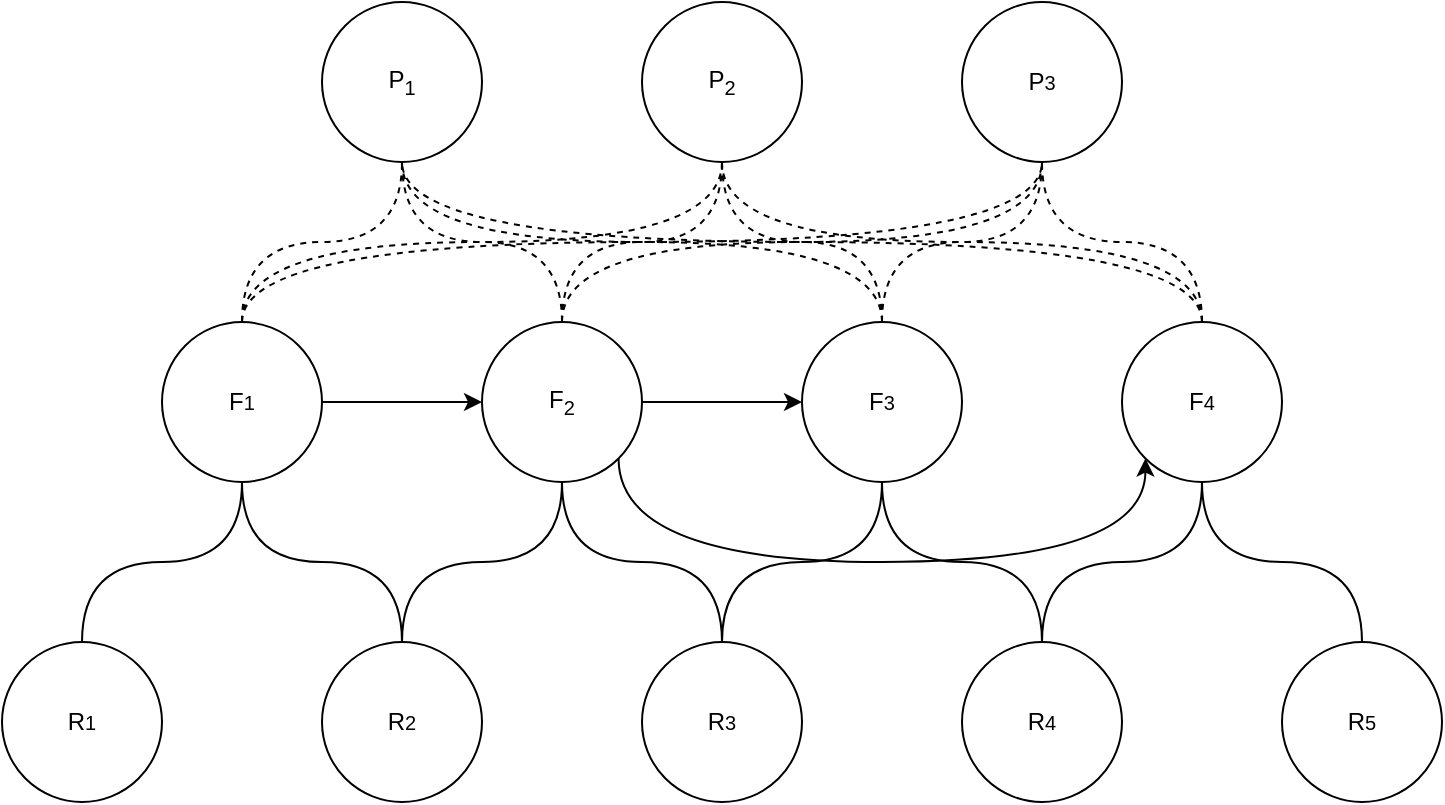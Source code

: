 <mxfile version="24.2.5" type="device">
  <diagram name="Страница — 1" id="dNB7IW68-rinD226dug3">
    <mxGraphModel dx="871" dy="674" grid="1" gridSize="10" guides="1" tooltips="1" connect="1" arrows="1" fold="1" page="1" pageScale="1" pageWidth="827" pageHeight="1169" math="0" shadow="0">
      <root>
        <mxCell id="0" />
        <mxCell id="1" parent="0" />
        <mxCell id="tZ8058wf7Hj-AA14sAlN-2" value="P&lt;sub&gt;1&lt;/sub&gt;" style="ellipse;whiteSpace=wrap;html=1;aspect=fixed;" vertex="1" parent="1">
          <mxGeometry x="200" y="160" width="80" height="80" as="geometry" />
        </mxCell>
        <mxCell id="tZ8058wf7Hj-AA14sAlN-3" value="P&lt;sub&gt;2&lt;/sub&gt;" style="ellipse;whiteSpace=wrap;html=1;aspect=fixed;" vertex="1" parent="1">
          <mxGeometry x="360" y="160" width="80" height="80" as="geometry" />
        </mxCell>
        <mxCell id="tZ8058wf7Hj-AA14sAlN-4" value="P&lt;span style=&quot;font-size: 10px;&quot;&gt;3&lt;/span&gt;" style="ellipse;whiteSpace=wrap;html=1;aspect=fixed;" vertex="1" parent="1">
          <mxGeometry x="520" y="160" width="80" height="80" as="geometry" />
        </mxCell>
        <mxCell id="tZ8058wf7Hj-AA14sAlN-23" style="edgeStyle=orthogonalEdgeStyle;curved=1;rounded=0;orthogonalLoop=1;jettySize=auto;html=1;exitX=1;exitY=0.5;exitDx=0;exitDy=0;entryX=0;entryY=0.5;entryDx=0;entryDy=0;" edge="1" parent="1" source="tZ8058wf7Hj-AA14sAlN-5" target="tZ8058wf7Hj-AA14sAlN-7">
          <mxGeometry relative="1" as="geometry" />
        </mxCell>
        <mxCell id="tZ8058wf7Hj-AA14sAlN-26" style="edgeStyle=orthogonalEdgeStyle;curved=1;rounded=0;orthogonalLoop=1;jettySize=auto;html=1;exitX=1;exitY=1;exitDx=0;exitDy=0;entryX=0;entryY=1;entryDx=0;entryDy=0;elbow=vertical;" edge="1" parent="1" source="tZ8058wf7Hj-AA14sAlN-5" target="tZ8058wf7Hj-AA14sAlN-8">
          <mxGeometry relative="1" as="geometry">
            <Array as="points">
              <mxPoint x="348" y="440" />
              <mxPoint x="612" y="440" />
            </Array>
          </mxGeometry>
        </mxCell>
        <mxCell id="tZ8058wf7Hj-AA14sAlN-30" style="edgeStyle=orthogonalEdgeStyle;curved=1;rounded=0;orthogonalLoop=1;jettySize=auto;html=1;exitX=0.5;exitY=0;exitDx=0;exitDy=0;entryX=0.5;entryY=1;entryDx=0;entryDy=0;elbow=vertical;dashed=1;endArrow=none;endFill=0;" edge="1" parent="1" source="tZ8058wf7Hj-AA14sAlN-5" target="tZ8058wf7Hj-AA14sAlN-2">
          <mxGeometry relative="1" as="geometry" />
        </mxCell>
        <mxCell id="tZ8058wf7Hj-AA14sAlN-32" style="edgeStyle=orthogonalEdgeStyle;curved=1;rounded=0;orthogonalLoop=1;jettySize=auto;html=1;exitX=0.5;exitY=0;exitDx=0;exitDy=0;entryX=0.5;entryY=1;entryDx=0;entryDy=0;elbow=vertical;endArrow=none;endFill=0;dashed=1;" edge="1" parent="1" source="tZ8058wf7Hj-AA14sAlN-5" target="tZ8058wf7Hj-AA14sAlN-3">
          <mxGeometry relative="1" as="geometry" />
        </mxCell>
        <mxCell id="tZ8058wf7Hj-AA14sAlN-33" style="edgeStyle=orthogonalEdgeStyle;curved=1;rounded=0;orthogonalLoop=1;jettySize=auto;html=1;exitX=0.5;exitY=0;exitDx=0;exitDy=0;entryX=0.5;entryY=1;entryDx=0;entryDy=0;elbow=vertical;endArrow=none;endFill=0;dashed=1;" edge="1" parent="1" source="tZ8058wf7Hj-AA14sAlN-5" target="tZ8058wf7Hj-AA14sAlN-4">
          <mxGeometry relative="1" as="geometry" />
        </mxCell>
        <mxCell id="tZ8058wf7Hj-AA14sAlN-5" value="F&lt;sub&gt;2&lt;/sub&gt;" style="ellipse;whiteSpace=wrap;html=1;aspect=fixed;" vertex="1" parent="1">
          <mxGeometry x="280" y="320" width="80" height="80" as="geometry" />
        </mxCell>
        <mxCell id="tZ8058wf7Hj-AA14sAlN-22" style="edgeStyle=orthogonalEdgeStyle;curved=1;rounded=0;orthogonalLoop=1;jettySize=auto;html=1;exitX=1;exitY=0.5;exitDx=0;exitDy=0;entryX=0;entryY=0.5;entryDx=0;entryDy=0;" edge="1" parent="1" source="tZ8058wf7Hj-AA14sAlN-6" target="tZ8058wf7Hj-AA14sAlN-5">
          <mxGeometry relative="1" as="geometry" />
        </mxCell>
        <mxCell id="tZ8058wf7Hj-AA14sAlN-27" style="edgeStyle=orthogonalEdgeStyle;curved=1;rounded=0;orthogonalLoop=1;jettySize=auto;html=1;exitX=0.5;exitY=0;exitDx=0;exitDy=0;entryX=0.5;entryY=1;entryDx=0;entryDy=0;elbow=vertical;endArrow=none;endFill=0;dashed=1;" edge="1" parent="1" source="tZ8058wf7Hj-AA14sAlN-6" target="tZ8058wf7Hj-AA14sAlN-2">
          <mxGeometry relative="1" as="geometry" />
        </mxCell>
        <mxCell id="tZ8058wf7Hj-AA14sAlN-28" style="edgeStyle=orthogonalEdgeStyle;curved=1;rounded=0;orthogonalLoop=1;jettySize=auto;html=1;exitX=0.5;exitY=0;exitDx=0;exitDy=0;entryX=0.5;entryY=1;entryDx=0;entryDy=0;elbow=vertical;endArrow=none;endFill=0;dashed=1;" edge="1" parent="1" source="tZ8058wf7Hj-AA14sAlN-6" target="tZ8058wf7Hj-AA14sAlN-3">
          <mxGeometry relative="1" as="geometry" />
        </mxCell>
        <mxCell id="tZ8058wf7Hj-AA14sAlN-29" style="edgeStyle=orthogonalEdgeStyle;curved=1;rounded=0;orthogonalLoop=1;jettySize=auto;html=1;exitX=0.5;exitY=0;exitDx=0;exitDy=0;entryX=0.5;entryY=1;entryDx=0;entryDy=0;elbow=vertical;endArrow=none;endFill=0;dashed=1;" edge="1" parent="1" source="tZ8058wf7Hj-AA14sAlN-6" target="tZ8058wf7Hj-AA14sAlN-4">
          <mxGeometry relative="1" as="geometry" />
        </mxCell>
        <mxCell id="tZ8058wf7Hj-AA14sAlN-6" value="F&lt;span style=&quot;font-size: 10px;&quot;&gt;1&lt;/span&gt;" style="ellipse;whiteSpace=wrap;html=1;aspect=fixed;" vertex="1" parent="1">
          <mxGeometry x="120" y="320" width="80" height="80" as="geometry" />
        </mxCell>
        <mxCell id="tZ8058wf7Hj-AA14sAlN-34" style="edgeStyle=orthogonalEdgeStyle;curved=1;rounded=0;orthogonalLoop=1;jettySize=auto;html=1;exitX=0.5;exitY=0;exitDx=0;exitDy=0;entryX=0.5;entryY=1;entryDx=0;entryDy=0;elbow=vertical;endArrow=none;endFill=0;dashed=1;" edge="1" parent="1" source="tZ8058wf7Hj-AA14sAlN-7" target="tZ8058wf7Hj-AA14sAlN-2">
          <mxGeometry relative="1" as="geometry" />
        </mxCell>
        <mxCell id="tZ8058wf7Hj-AA14sAlN-35" style="edgeStyle=orthogonalEdgeStyle;curved=1;rounded=0;orthogonalLoop=1;jettySize=auto;html=1;exitX=0.5;exitY=0;exitDx=0;exitDy=0;entryX=0.5;entryY=1;entryDx=0;entryDy=0;elbow=vertical;endArrow=none;endFill=0;dashed=1;" edge="1" parent="1" source="tZ8058wf7Hj-AA14sAlN-7" target="tZ8058wf7Hj-AA14sAlN-3">
          <mxGeometry relative="1" as="geometry" />
        </mxCell>
        <mxCell id="tZ8058wf7Hj-AA14sAlN-36" style="edgeStyle=orthogonalEdgeStyle;curved=1;rounded=0;orthogonalLoop=1;jettySize=auto;html=1;exitX=0.5;exitY=0;exitDx=0;exitDy=0;entryX=0.5;entryY=1;entryDx=0;entryDy=0;elbow=vertical;endArrow=none;endFill=0;dashed=1;" edge="1" parent="1" source="tZ8058wf7Hj-AA14sAlN-7" target="tZ8058wf7Hj-AA14sAlN-4">
          <mxGeometry relative="1" as="geometry" />
        </mxCell>
        <mxCell id="tZ8058wf7Hj-AA14sAlN-7" value="F&lt;span style=&quot;font-size: 10px;&quot;&gt;3&lt;/span&gt;" style="ellipse;whiteSpace=wrap;html=1;aspect=fixed;" vertex="1" parent="1">
          <mxGeometry x="440" y="320" width="80" height="80" as="geometry" />
        </mxCell>
        <mxCell id="tZ8058wf7Hj-AA14sAlN-37" style="edgeStyle=orthogonalEdgeStyle;curved=1;rounded=0;orthogonalLoop=1;jettySize=auto;html=1;exitX=0.5;exitY=0;exitDx=0;exitDy=0;entryX=0.5;entryY=1;entryDx=0;entryDy=0;elbow=vertical;endArrow=none;endFill=0;dashed=1;" edge="1" parent="1" source="tZ8058wf7Hj-AA14sAlN-8" target="tZ8058wf7Hj-AA14sAlN-2">
          <mxGeometry relative="1" as="geometry" />
        </mxCell>
        <mxCell id="tZ8058wf7Hj-AA14sAlN-38" style="edgeStyle=orthogonalEdgeStyle;curved=1;rounded=0;orthogonalLoop=1;jettySize=auto;html=1;exitX=0.5;exitY=0;exitDx=0;exitDy=0;entryX=0.5;entryY=1;entryDx=0;entryDy=0;elbow=vertical;endArrow=none;endFill=0;dashed=1;" edge="1" parent="1" source="tZ8058wf7Hj-AA14sAlN-8" target="tZ8058wf7Hj-AA14sAlN-3">
          <mxGeometry relative="1" as="geometry" />
        </mxCell>
        <mxCell id="tZ8058wf7Hj-AA14sAlN-39" style="edgeStyle=orthogonalEdgeStyle;curved=1;rounded=0;orthogonalLoop=1;jettySize=auto;html=1;exitX=0.5;exitY=0;exitDx=0;exitDy=0;entryX=0.5;entryY=1;entryDx=0;entryDy=0;elbow=vertical;endArrow=none;endFill=0;dashed=1;" edge="1" parent="1" source="tZ8058wf7Hj-AA14sAlN-8" target="tZ8058wf7Hj-AA14sAlN-4">
          <mxGeometry relative="1" as="geometry" />
        </mxCell>
        <mxCell id="tZ8058wf7Hj-AA14sAlN-8" value="F&lt;span style=&quot;font-size: 10px;&quot;&gt;4&lt;/span&gt;" style="ellipse;whiteSpace=wrap;html=1;aspect=fixed;" vertex="1" parent="1">
          <mxGeometry x="600" y="320" width="80" height="80" as="geometry" />
        </mxCell>
        <mxCell id="tZ8058wf7Hj-AA14sAlN-14" style="edgeStyle=orthogonalEdgeStyle;curved=1;rounded=0;orthogonalLoop=1;jettySize=auto;html=1;exitX=0.5;exitY=0;exitDx=0;exitDy=0;entryX=0.5;entryY=1;entryDx=0;entryDy=0;endArrow=none;endFill=0;" edge="1" parent="1" source="tZ8058wf7Hj-AA14sAlN-9" target="tZ8058wf7Hj-AA14sAlN-6">
          <mxGeometry relative="1" as="geometry" />
        </mxCell>
        <mxCell id="tZ8058wf7Hj-AA14sAlN-9" value="R&lt;span style=&quot;font-size: 10px;&quot;&gt;1&lt;/span&gt;" style="ellipse;whiteSpace=wrap;html=1;aspect=fixed;" vertex="1" parent="1">
          <mxGeometry x="40" y="480" width="80" height="80" as="geometry" />
        </mxCell>
        <mxCell id="tZ8058wf7Hj-AA14sAlN-15" style="edgeStyle=orthogonalEdgeStyle;curved=1;rounded=0;orthogonalLoop=1;jettySize=auto;html=1;exitX=0.5;exitY=0;exitDx=0;exitDy=0;entryX=0.5;entryY=1;entryDx=0;entryDy=0;endArrow=none;endFill=0;" edge="1" parent="1" source="tZ8058wf7Hj-AA14sAlN-10" target="tZ8058wf7Hj-AA14sAlN-6">
          <mxGeometry relative="1" as="geometry" />
        </mxCell>
        <mxCell id="tZ8058wf7Hj-AA14sAlN-16" style="edgeStyle=orthogonalEdgeStyle;curved=1;rounded=0;orthogonalLoop=1;jettySize=auto;html=1;exitX=0.5;exitY=0;exitDx=0;exitDy=0;entryX=0.5;entryY=1;entryDx=0;entryDy=0;endArrow=none;endFill=0;" edge="1" parent="1" source="tZ8058wf7Hj-AA14sAlN-10" target="tZ8058wf7Hj-AA14sAlN-5">
          <mxGeometry relative="1" as="geometry" />
        </mxCell>
        <mxCell id="tZ8058wf7Hj-AA14sAlN-10" value="R&lt;span style=&quot;font-size: 10px;&quot;&gt;2&lt;/span&gt;" style="ellipse;whiteSpace=wrap;html=1;aspect=fixed;" vertex="1" parent="1">
          <mxGeometry x="200" y="480" width="80" height="80" as="geometry" />
        </mxCell>
        <mxCell id="tZ8058wf7Hj-AA14sAlN-17" style="edgeStyle=orthogonalEdgeStyle;curved=1;rounded=0;orthogonalLoop=1;jettySize=auto;html=1;exitX=0.5;exitY=0;exitDx=0;exitDy=0;entryX=0.5;entryY=1;entryDx=0;entryDy=0;endArrow=none;endFill=0;" edge="1" parent="1" source="tZ8058wf7Hj-AA14sAlN-11" target="tZ8058wf7Hj-AA14sAlN-5">
          <mxGeometry relative="1" as="geometry" />
        </mxCell>
        <mxCell id="tZ8058wf7Hj-AA14sAlN-18" style="edgeStyle=orthogonalEdgeStyle;curved=1;rounded=0;orthogonalLoop=1;jettySize=auto;html=1;exitX=0.5;exitY=0;exitDx=0;exitDy=0;entryX=0.5;entryY=1;entryDx=0;entryDy=0;endArrow=none;endFill=0;" edge="1" parent="1" source="tZ8058wf7Hj-AA14sAlN-11" target="tZ8058wf7Hj-AA14sAlN-7">
          <mxGeometry relative="1" as="geometry" />
        </mxCell>
        <mxCell id="tZ8058wf7Hj-AA14sAlN-11" value="R&lt;span style=&quot;font-size: 10px;&quot;&gt;3&lt;/span&gt;" style="ellipse;whiteSpace=wrap;html=1;aspect=fixed;" vertex="1" parent="1">
          <mxGeometry x="360" y="480" width="80" height="80" as="geometry" />
        </mxCell>
        <mxCell id="tZ8058wf7Hj-AA14sAlN-19" style="edgeStyle=orthogonalEdgeStyle;curved=1;rounded=0;orthogonalLoop=1;jettySize=auto;html=1;exitX=0.5;exitY=0;exitDx=0;exitDy=0;entryX=0.5;entryY=1;entryDx=0;entryDy=0;endArrow=none;endFill=0;" edge="1" parent="1" source="tZ8058wf7Hj-AA14sAlN-12" target="tZ8058wf7Hj-AA14sAlN-7">
          <mxGeometry relative="1" as="geometry" />
        </mxCell>
        <mxCell id="tZ8058wf7Hj-AA14sAlN-20" style="edgeStyle=orthogonalEdgeStyle;curved=1;rounded=0;orthogonalLoop=1;jettySize=auto;html=1;exitX=0.5;exitY=0;exitDx=0;exitDy=0;entryX=0.5;entryY=1;entryDx=0;entryDy=0;endArrow=none;endFill=0;" edge="1" parent="1" source="tZ8058wf7Hj-AA14sAlN-12" target="tZ8058wf7Hj-AA14sAlN-8">
          <mxGeometry relative="1" as="geometry" />
        </mxCell>
        <mxCell id="tZ8058wf7Hj-AA14sAlN-12" value="R&lt;span style=&quot;font-size: 10px;&quot;&gt;4&lt;/span&gt;" style="ellipse;whiteSpace=wrap;html=1;aspect=fixed;" vertex="1" parent="1">
          <mxGeometry x="520" y="480" width="80" height="80" as="geometry" />
        </mxCell>
        <mxCell id="tZ8058wf7Hj-AA14sAlN-21" style="edgeStyle=orthogonalEdgeStyle;curved=1;rounded=0;orthogonalLoop=1;jettySize=auto;html=1;exitX=0.5;exitY=0;exitDx=0;exitDy=0;entryX=0.5;entryY=1;entryDx=0;entryDy=0;endArrow=none;endFill=0;" edge="1" parent="1" source="tZ8058wf7Hj-AA14sAlN-13" target="tZ8058wf7Hj-AA14sAlN-8">
          <mxGeometry relative="1" as="geometry" />
        </mxCell>
        <mxCell id="tZ8058wf7Hj-AA14sAlN-13" value="R&lt;span style=&quot;font-size: 10px;&quot;&gt;5&lt;/span&gt;" style="ellipse;whiteSpace=wrap;html=1;aspect=fixed;" vertex="1" parent="1">
          <mxGeometry x="680" y="480" width="80" height="80" as="geometry" />
        </mxCell>
      </root>
    </mxGraphModel>
  </diagram>
</mxfile>
